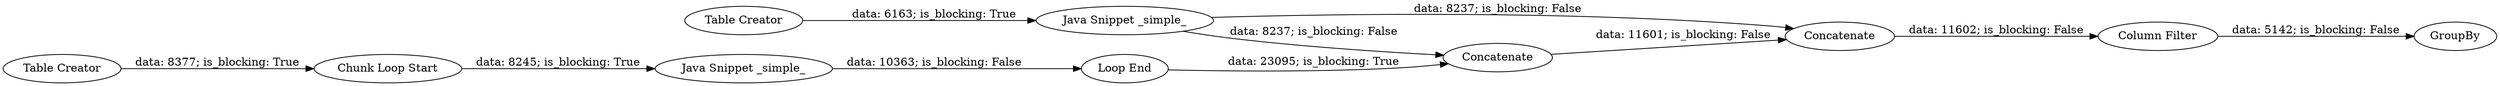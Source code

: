 digraph {
	"3978503071464711400_53" [label=Concatenate]
	"3978503071464711400_45" [label="Java Snippet _simple_"]
	"3978503071464711400_51" [label="Java Snippet _simple_"]
	"3978503071464711400_52" [label="Table Creator"]
	"3978503071464711400_50" [label="Column Filter"]
	"3978503071464711400_55" [label=GroupBy]
	"3978503071464711400_1" [label="Table Creator"]
	"3978503071464711400_49" [label="Loop End"]
	"3978503071464711400_44" [label="Chunk Loop Start"]
	"3978503071464711400_54" [label=Concatenate]
	"3978503071464711400_51" -> "3978503071464711400_54" [label="data: 8237; is_blocking: False"]
	"3978503071464711400_53" -> "3978503071464711400_54" [label="data: 11601; is_blocking: False"]
	"3978503071464711400_45" -> "3978503071464711400_49" [label="data: 10363; is_blocking: False"]
	"3978503071464711400_50" -> "3978503071464711400_55" [label="data: 5142; is_blocking: False"]
	"3978503071464711400_54" -> "3978503071464711400_50" [label="data: 11602; is_blocking: False"]
	"3978503071464711400_52" -> "3978503071464711400_51" [label="data: 6163; is_blocking: True"]
	"3978503071464711400_44" -> "3978503071464711400_45" [label="data: 8245; is_blocking: True"]
	"3978503071464711400_1" -> "3978503071464711400_44" [label="data: 8377; is_blocking: True"]
	"3978503071464711400_51" -> "3978503071464711400_53" [label="data: 8237; is_blocking: False"]
	"3978503071464711400_49" -> "3978503071464711400_53" [label="data: 23095; is_blocking: True"]
	rankdir=LR
}
